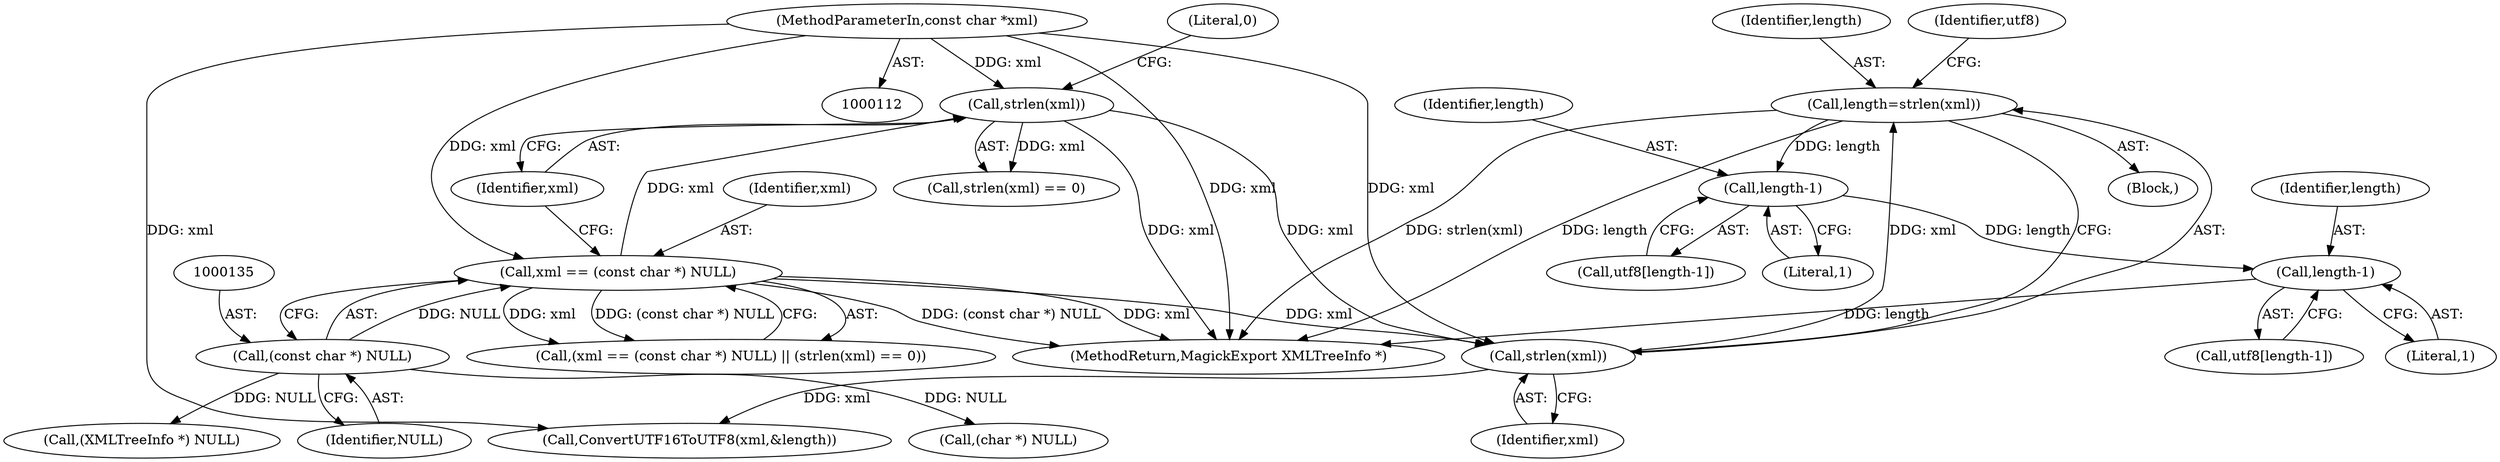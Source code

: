 digraph "0_ImageMagick_fc6080f1321fd21e86ef916195cc110b05d9effb_0@API" {
"1000162" [label="(Call,length=strlen(xml))"];
"1000164" [label="(Call,strlen(xml))"];
"1000138" [label="(Call,strlen(xml))"];
"1000132" [label="(Call,xml == (const char *) NULL)"];
"1000113" [label="(MethodParameterIn,const char *xml)"];
"1000134" [label="(Call,(const char *) NULL)"];
"1000195" [label="(Call,length-1)"];
"1000201" [label="(Call,length-1)"];
"1000136" [label="(Identifier,NULL)"];
"1000151" [label="(Call,(XMLTreeInfo *) NULL)"];
"1000193" [label="(Call,utf8[length-1])"];
"1000159" [label="(Call,(char *) NULL)"];
"1000199" [label="(Call,utf8[length-1])"];
"1000138" [label="(Call,strlen(xml))"];
"1000113" [label="(MethodParameterIn,const char *xml)"];
"1000196" [label="(Identifier,length)"];
"1000115" [label="(Block,)"];
"1000137" [label="(Call,strlen(xml) == 0)"];
"1001437" [label="(MethodReturn,MagickExport XMLTreeInfo *)"];
"1000162" [label="(Call,length=strlen(xml))"];
"1000134" [label="(Call,(const char *) NULL)"];
"1000133" [label="(Identifier,xml)"];
"1000140" [label="(Literal,0)"];
"1000168" [label="(Call,ConvertUTF16ToUTF8(xml,&length))"];
"1000202" [label="(Identifier,length)"];
"1000203" [label="(Literal,1)"];
"1000165" [label="(Identifier,xml)"];
"1000195" [label="(Call,length-1)"];
"1000164" [label="(Call,strlen(xml))"];
"1000163" [label="(Identifier,length)"];
"1000139" [label="(Identifier,xml)"];
"1000201" [label="(Call,length-1)"];
"1000167" [label="(Identifier,utf8)"];
"1000132" [label="(Call,xml == (const char *) NULL)"];
"1000197" [label="(Literal,1)"];
"1000131" [label="(Call,(xml == (const char *) NULL) || (strlen(xml) == 0))"];
"1000162" -> "1000115"  [label="AST: "];
"1000162" -> "1000164"  [label="CFG: "];
"1000163" -> "1000162"  [label="AST: "];
"1000164" -> "1000162"  [label="AST: "];
"1000167" -> "1000162"  [label="CFG: "];
"1000162" -> "1001437"  [label="DDG: strlen(xml)"];
"1000162" -> "1001437"  [label="DDG: length"];
"1000164" -> "1000162"  [label="DDG: xml"];
"1000162" -> "1000195"  [label="DDG: length"];
"1000164" -> "1000165"  [label="CFG: "];
"1000165" -> "1000164"  [label="AST: "];
"1000138" -> "1000164"  [label="DDG: xml"];
"1000132" -> "1000164"  [label="DDG: xml"];
"1000113" -> "1000164"  [label="DDG: xml"];
"1000164" -> "1000168"  [label="DDG: xml"];
"1000138" -> "1000137"  [label="AST: "];
"1000138" -> "1000139"  [label="CFG: "];
"1000139" -> "1000138"  [label="AST: "];
"1000140" -> "1000138"  [label="CFG: "];
"1000138" -> "1001437"  [label="DDG: xml"];
"1000138" -> "1000137"  [label="DDG: xml"];
"1000132" -> "1000138"  [label="DDG: xml"];
"1000113" -> "1000138"  [label="DDG: xml"];
"1000132" -> "1000131"  [label="AST: "];
"1000132" -> "1000134"  [label="CFG: "];
"1000133" -> "1000132"  [label="AST: "];
"1000134" -> "1000132"  [label="AST: "];
"1000139" -> "1000132"  [label="CFG: "];
"1000131" -> "1000132"  [label="CFG: "];
"1000132" -> "1001437"  [label="DDG: (const char *) NULL"];
"1000132" -> "1001437"  [label="DDG: xml"];
"1000132" -> "1000131"  [label="DDG: xml"];
"1000132" -> "1000131"  [label="DDG: (const char *) NULL"];
"1000113" -> "1000132"  [label="DDG: xml"];
"1000134" -> "1000132"  [label="DDG: NULL"];
"1000113" -> "1000112"  [label="AST: "];
"1000113" -> "1001437"  [label="DDG: xml"];
"1000113" -> "1000168"  [label="DDG: xml"];
"1000134" -> "1000136"  [label="CFG: "];
"1000135" -> "1000134"  [label="AST: "];
"1000136" -> "1000134"  [label="AST: "];
"1000134" -> "1000151"  [label="DDG: NULL"];
"1000134" -> "1000159"  [label="DDG: NULL"];
"1000195" -> "1000193"  [label="AST: "];
"1000195" -> "1000197"  [label="CFG: "];
"1000196" -> "1000195"  [label="AST: "];
"1000197" -> "1000195"  [label="AST: "];
"1000193" -> "1000195"  [label="CFG: "];
"1000195" -> "1000201"  [label="DDG: length"];
"1000201" -> "1000199"  [label="AST: "];
"1000201" -> "1000203"  [label="CFG: "];
"1000202" -> "1000201"  [label="AST: "];
"1000203" -> "1000201"  [label="AST: "];
"1000199" -> "1000201"  [label="CFG: "];
"1000201" -> "1001437"  [label="DDG: length"];
}
